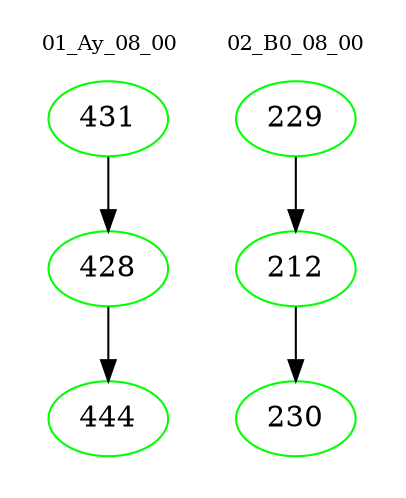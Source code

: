 digraph{
subgraph cluster_0 {
color = white
label = "01_Ay_08_00";
fontsize=10;
T0_431 [label="431", color="green"]
T0_431 -> T0_428 [color="black"]
T0_428 [label="428", color="green"]
T0_428 -> T0_444 [color="black"]
T0_444 [label="444", color="green"]
}
subgraph cluster_1 {
color = white
label = "02_B0_08_00";
fontsize=10;
T1_229 [label="229", color="green"]
T1_229 -> T1_212 [color="black"]
T1_212 [label="212", color="green"]
T1_212 -> T1_230 [color="black"]
T1_230 [label="230", color="green"]
}
}

